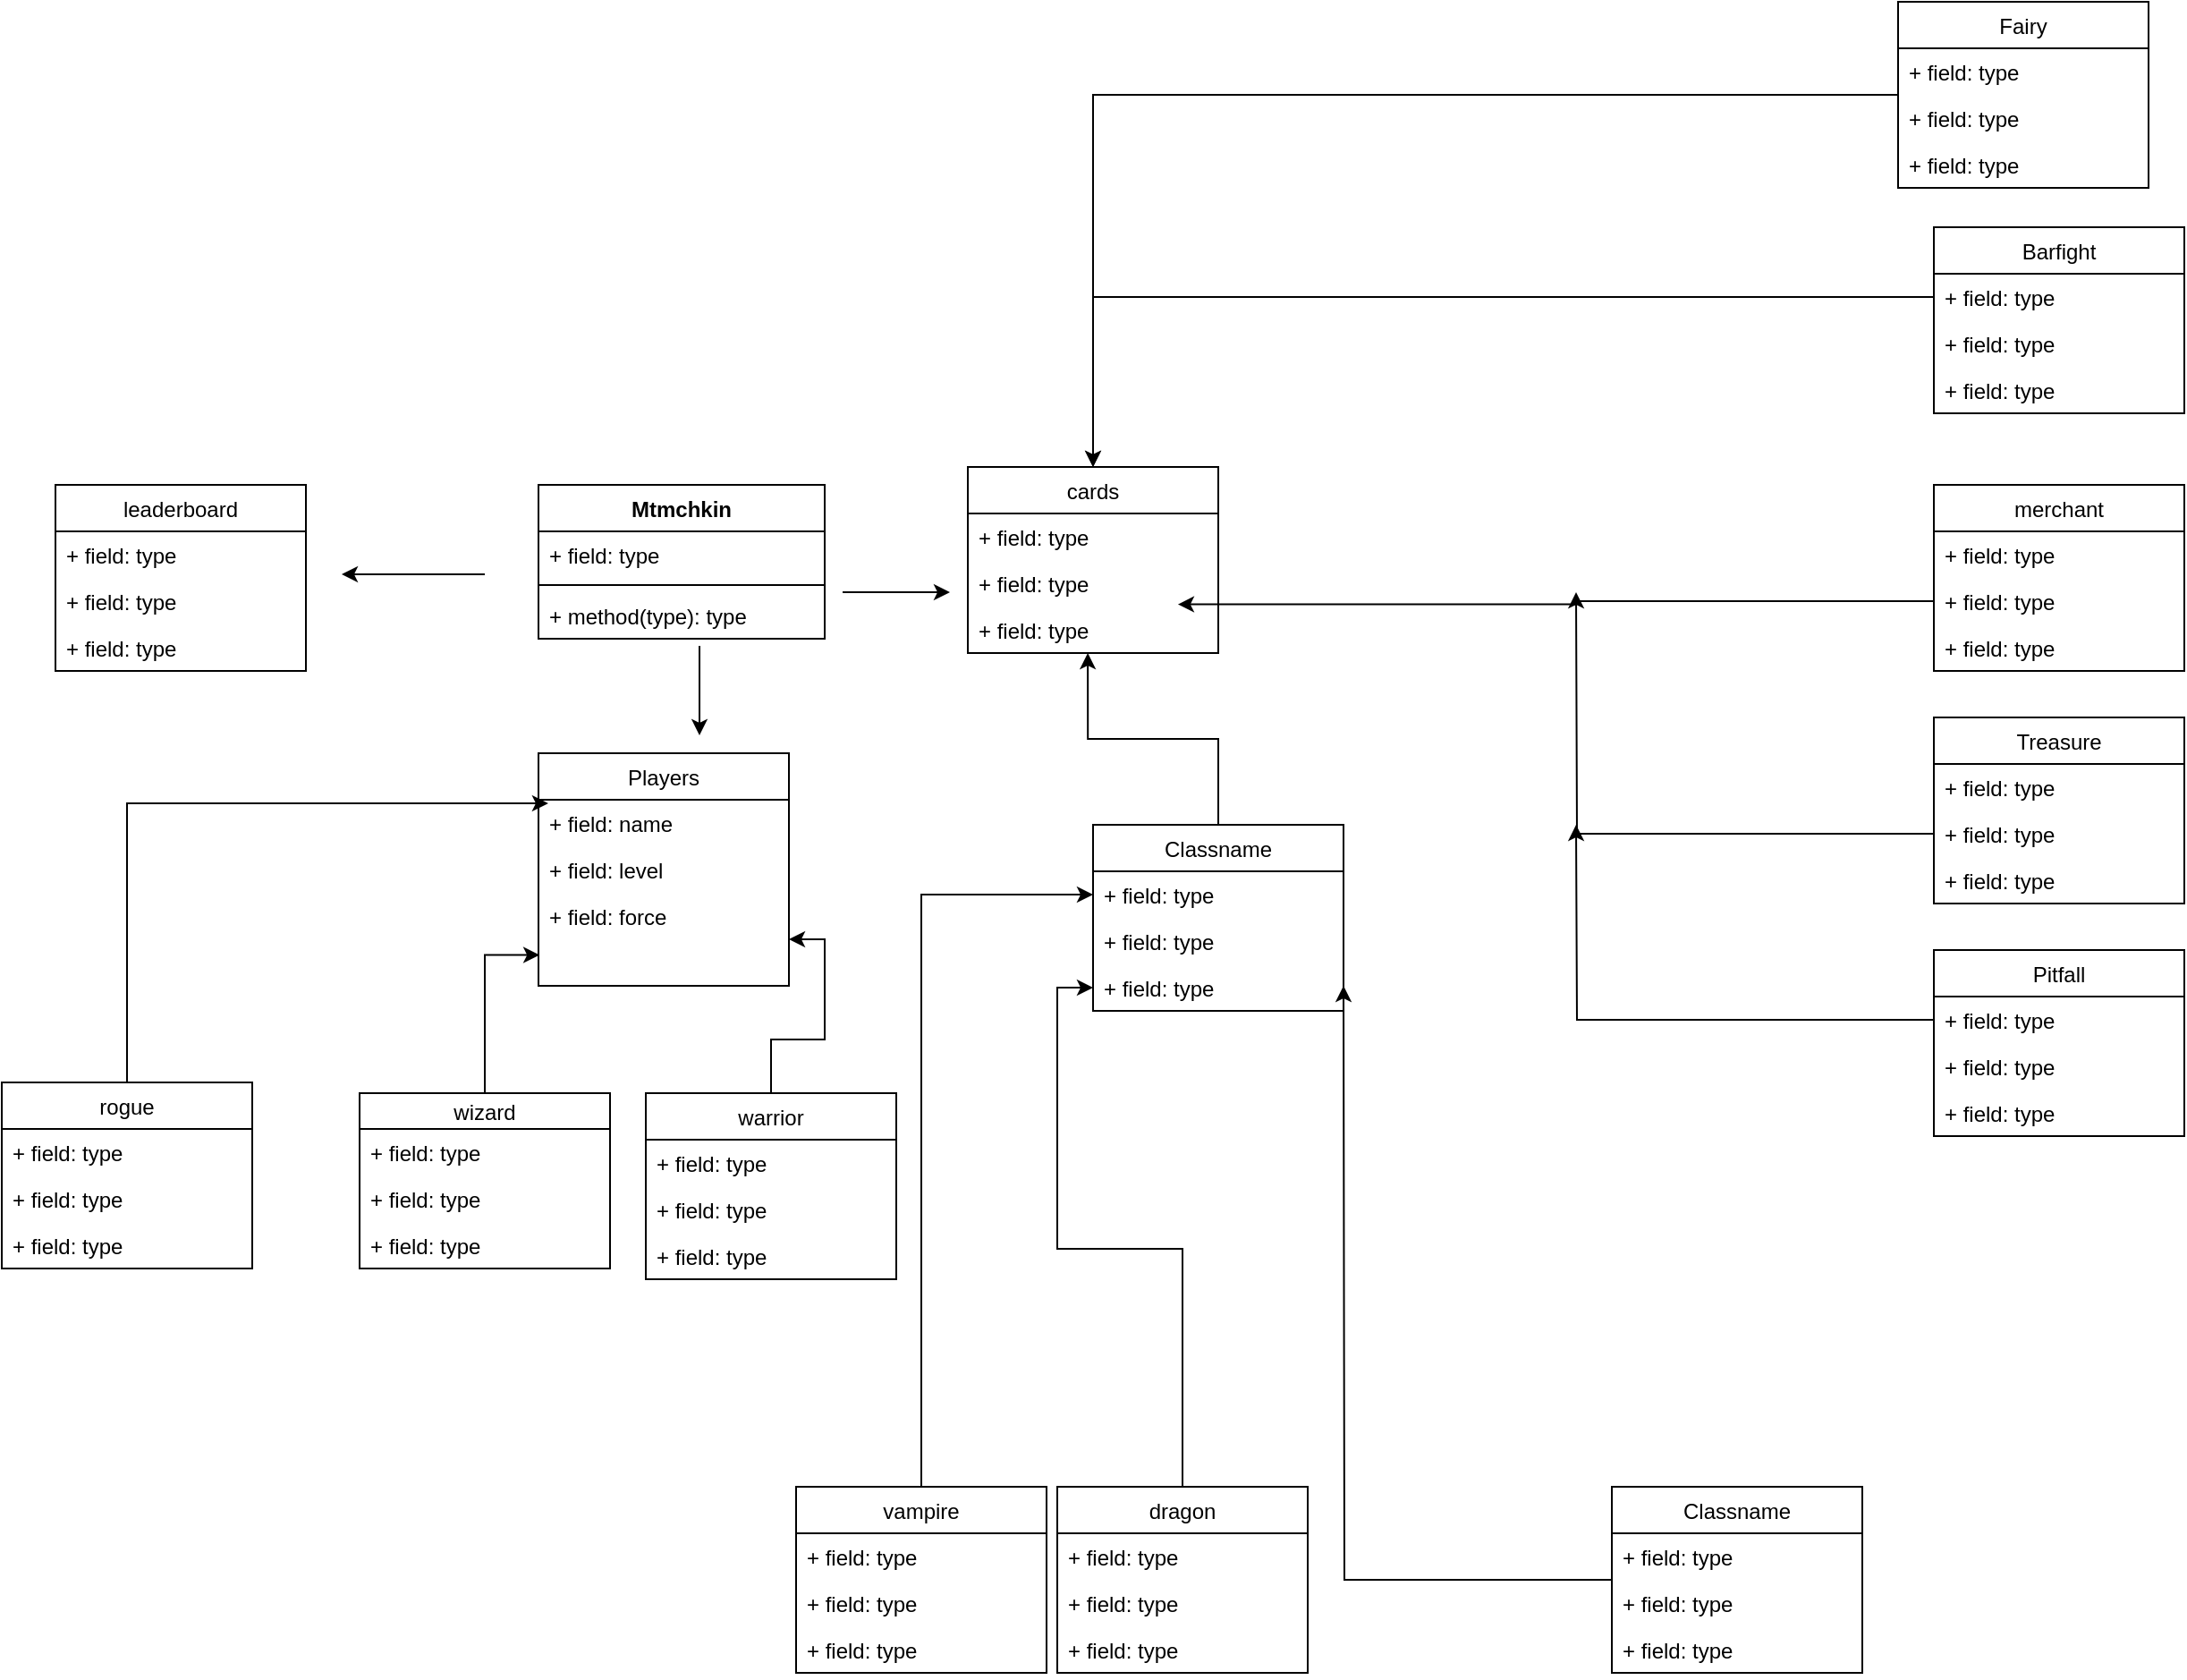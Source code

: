 <mxfile version="20.0.1" type="github">
  <diagram id="4wzTn6dpdVseDMfgccRy" name="Page-1">
    <mxGraphModel dx="1865" dy="1716" grid="1" gridSize="10" guides="1" tooltips="1" connect="1" arrows="1" fold="1" page="1" pageScale="1" pageWidth="827" pageHeight="1169" math="0" shadow="0">
      <root>
        <mxCell id="0" />
        <mxCell id="1" parent="0" />
        <mxCell id="81CmifObGXIKuu-rGYJU-3" value="Mtmchkin" style="swimlane;fontStyle=1;align=center;verticalAlign=top;childLayout=stackLayout;horizontal=1;startSize=26;horizontalStack=0;resizeParent=1;resizeParentMax=0;resizeLast=0;collapsible=1;marginBottom=0;" vertex="1" parent="1">
          <mxGeometry x="200" y="40" width="160" height="86" as="geometry" />
        </mxCell>
        <mxCell id="81CmifObGXIKuu-rGYJU-4" value="+ field: type" style="text;strokeColor=none;fillColor=none;align=left;verticalAlign=top;spacingLeft=4;spacingRight=4;overflow=hidden;rotatable=0;points=[[0,0.5],[1,0.5]];portConstraint=eastwest;" vertex="1" parent="81CmifObGXIKuu-rGYJU-3">
          <mxGeometry y="26" width="160" height="26" as="geometry" />
        </mxCell>
        <mxCell id="81CmifObGXIKuu-rGYJU-5" value="" style="line;strokeWidth=1;fillColor=none;align=left;verticalAlign=middle;spacingTop=-1;spacingLeft=3;spacingRight=3;rotatable=0;labelPosition=right;points=[];portConstraint=eastwest;" vertex="1" parent="81CmifObGXIKuu-rGYJU-3">
          <mxGeometry y="52" width="160" height="8" as="geometry" />
        </mxCell>
        <mxCell id="81CmifObGXIKuu-rGYJU-6" value="+ method(type): type" style="text;strokeColor=none;fillColor=none;align=left;verticalAlign=top;spacingLeft=4;spacingRight=4;overflow=hidden;rotatable=0;points=[[0,0.5],[1,0.5]];portConstraint=eastwest;" vertex="1" parent="81CmifObGXIKuu-rGYJU-3">
          <mxGeometry y="60" width="160" height="26" as="geometry" />
        </mxCell>
        <mxCell id="81CmifObGXIKuu-rGYJU-7" value="Players" style="swimlane;fontStyle=0;childLayout=stackLayout;horizontal=1;startSize=26;fillColor=none;horizontalStack=0;resizeParent=1;resizeParentMax=0;resizeLast=0;collapsible=1;marginBottom=0;" vertex="1" parent="1">
          <mxGeometry x="200" y="190" width="140" height="130" as="geometry" />
        </mxCell>
        <mxCell id="81CmifObGXIKuu-rGYJU-8" value="+ field: name" style="text;strokeColor=none;fillColor=none;align=left;verticalAlign=top;spacingLeft=4;spacingRight=4;overflow=hidden;rotatable=0;points=[[0,0.5],[1,0.5]];portConstraint=eastwest;" vertex="1" parent="81CmifObGXIKuu-rGYJU-7">
          <mxGeometry y="26" width="140" height="26" as="geometry" />
        </mxCell>
        <mxCell id="81CmifObGXIKuu-rGYJU-9" value="+ field: level" style="text;strokeColor=none;fillColor=none;align=left;verticalAlign=top;spacingLeft=4;spacingRight=4;overflow=hidden;rotatable=0;points=[[0,0.5],[1,0.5]];portConstraint=eastwest;" vertex="1" parent="81CmifObGXIKuu-rGYJU-7">
          <mxGeometry y="52" width="140" height="26" as="geometry" />
        </mxCell>
        <mxCell id="81CmifObGXIKuu-rGYJU-10" value="+ field: force" style="text;strokeColor=none;fillColor=none;align=left;verticalAlign=top;spacingLeft=4;spacingRight=4;overflow=hidden;rotatable=0;points=[[0,0.5],[1,0.5]];portConstraint=eastwest;" vertex="1" parent="81CmifObGXIKuu-rGYJU-7">
          <mxGeometry y="78" width="140" height="52" as="geometry" />
        </mxCell>
        <mxCell id="81CmifObGXIKuu-rGYJU-12" value="cards" style="swimlane;fontStyle=0;childLayout=stackLayout;horizontal=1;startSize=26;fillColor=none;horizontalStack=0;resizeParent=1;resizeParentMax=0;resizeLast=0;collapsible=1;marginBottom=0;" vertex="1" parent="1">
          <mxGeometry x="440" y="30" width="140" height="104" as="geometry" />
        </mxCell>
        <mxCell id="81CmifObGXIKuu-rGYJU-13" value="+ field: type" style="text;strokeColor=none;fillColor=none;align=left;verticalAlign=top;spacingLeft=4;spacingRight=4;overflow=hidden;rotatable=0;points=[[0,0.5],[1,0.5]];portConstraint=eastwest;" vertex="1" parent="81CmifObGXIKuu-rGYJU-12">
          <mxGeometry y="26" width="140" height="26" as="geometry" />
        </mxCell>
        <mxCell id="81CmifObGXIKuu-rGYJU-14" value="+ field: type" style="text;strokeColor=none;fillColor=none;align=left;verticalAlign=top;spacingLeft=4;spacingRight=4;overflow=hidden;rotatable=0;points=[[0,0.5],[1,0.5]];portConstraint=eastwest;" vertex="1" parent="81CmifObGXIKuu-rGYJU-12">
          <mxGeometry y="52" width="140" height="26" as="geometry" />
        </mxCell>
        <mxCell id="81CmifObGXIKuu-rGYJU-15" value="+ field: type" style="text;strokeColor=none;fillColor=none;align=left;verticalAlign=top;spacingLeft=4;spacingRight=4;overflow=hidden;rotatable=0;points=[[0,0.5],[1,0.5]];portConstraint=eastwest;" vertex="1" parent="81CmifObGXIKuu-rGYJU-12">
          <mxGeometry y="78" width="140" height="26" as="geometry" />
        </mxCell>
        <mxCell id="81CmifObGXIKuu-rGYJU-16" value="merchant" style="swimlane;fontStyle=0;childLayout=stackLayout;horizontal=1;startSize=26;fillColor=none;horizontalStack=0;resizeParent=1;resizeParentMax=0;resizeLast=0;collapsible=1;marginBottom=0;" vertex="1" parent="1">
          <mxGeometry x="980" y="40" width="140" height="104" as="geometry" />
        </mxCell>
        <mxCell id="81CmifObGXIKuu-rGYJU-17" value="+ field: type" style="text;strokeColor=none;fillColor=none;align=left;verticalAlign=top;spacingLeft=4;spacingRight=4;overflow=hidden;rotatable=0;points=[[0,0.5],[1,0.5]];portConstraint=eastwest;" vertex="1" parent="81CmifObGXIKuu-rGYJU-16">
          <mxGeometry y="26" width="140" height="26" as="geometry" />
        </mxCell>
        <mxCell id="81CmifObGXIKuu-rGYJU-18" value="+ field: type" style="text;strokeColor=none;fillColor=none;align=left;verticalAlign=top;spacingLeft=4;spacingRight=4;overflow=hidden;rotatable=0;points=[[0,0.5],[1,0.5]];portConstraint=eastwest;" vertex="1" parent="81CmifObGXIKuu-rGYJU-16">
          <mxGeometry y="52" width="140" height="26" as="geometry" />
        </mxCell>
        <mxCell id="81CmifObGXIKuu-rGYJU-19" value="+ field: type" style="text;strokeColor=none;fillColor=none;align=left;verticalAlign=top;spacingLeft=4;spacingRight=4;overflow=hidden;rotatable=0;points=[[0,0.5],[1,0.5]];portConstraint=eastwest;" vertex="1" parent="81CmifObGXIKuu-rGYJU-16">
          <mxGeometry y="78" width="140" height="26" as="geometry" />
        </mxCell>
        <mxCell id="81CmifObGXIKuu-rGYJU-20" value="Treasure" style="swimlane;fontStyle=0;childLayout=stackLayout;horizontal=1;startSize=26;fillColor=none;horizontalStack=0;resizeParent=1;resizeParentMax=0;resizeLast=0;collapsible=1;marginBottom=0;" vertex="1" parent="1">
          <mxGeometry x="980" y="170" width="140" height="104" as="geometry" />
        </mxCell>
        <mxCell id="81CmifObGXIKuu-rGYJU-21" value="+ field: type" style="text;strokeColor=none;fillColor=none;align=left;verticalAlign=top;spacingLeft=4;spacingRight=4;overflow=hidden;rotatable=0;points=[[0,0.5],[1,0.5]];portConstraint=eastwest;" vertex="1" parent="81CmifObGXIKuu-rGYJU-20">
          <mxGeometry y="26" width="140" height="26" as="geometry" />
        </mxCell>
        <mxCell id="81CmifObGXIKuu-rGYJU-22" value="+ field: type" style="text;strokeColor=none;fillColor=none;align=left;verticalAlign=top;spacingLeft=4;spacingRight=4;overflow=hidden;rotatable=0;points=[[0,0.5],[1,0.5]];portConstraint=eastwest;" vertex="1" parent="81CmifObGXIKuu-rGYJU-20">
          <mxGeometry y="52" width="140" height="26" as="geometry" />
        </mxCell>
        <mxCell id="81CmifObGXIKuu-rGYJU-23" value="+ field: type" style="text;strokeColor=none;fillColor=none;align=left;verticalAlign=top;spacingLeft=4;spacingRight=4;overflow=hidden;rotatable=0;points=[[0,0.5],[1,0.5]];portConstraint=eastwest;" vertex="1" parent="81CmifObGXIKuu-rGYJU-20">
          <mxGeometry y="78" width="140" height="26" as="geometry" />
        </mxCell>
        <mxCell id="81CmifObGXIKuu-rGYJU-24" value="leaderboard" style="swimlane;fontStyle=0;childLayout=stackLayout;horizontal=1;startSize=26;fillColor=none;horizontalStack=0;resizeParent=1;resizeParentMax=0;resizeLast=0;collapsible=1;marginBottom=0;" vertex="1" parent="1">
          <mxGeometry x="-70" y="40" width="140" height="104" as="geometry" />
        </mxCell>
        <mxCell id="81CmifObGXIKuu-rGYJU-25" value="+ field: type" style="text;strokeColor=none;fillColor=none;align=left;verticalAlign=top;spacingLeft=4;spacingRight=4;overflow=hidden;rotatable=0;points=[[0,0.5],[1,0.5]];portConstraint=eastwest;" vertex="1" parent="81CmifObGXIKuu-rGYJU-24">
          <mxGeometry y="26" width="140" height="26" as="geometry" />
        </mxCell>
        <mxCell id="81CmifObGXIKuu-rGYJU-26" value="+ field: type" style="text;strokeColor=none;fillColor=none;align=left;verticalAlign=top;spacingLeft=4;spacingRight=4;overflow=hidden;rotatable=0;points=[[0,0.5],[1,0.5]];portConstraint=eastwest;" vertex="1" parent="81CmifObGXIKuu-rGYJU-24">
          <mxGeometry y="52" width="140" height="26" as="geometry" />
        </mxCell>
        <mxCell id="81CmifObGXIKuu-rGYJU-27" value="+ field: type" style="text;strokeColor=none;fillColor=none;align=left;verticalAlign=top;spacingLeft=4;spacingRight=4;overflow=hidden;rotatable=0;points=[[0,0.5],[1,0.5]];portConstraint=eastwest;" vertex="1" parent="81CmifObGXIKuu-rGYJU-24">
          <mxGeometry y="78" width="140" height="26" as="geometry" />
        </mxCell>
        <mxCell id="81CmifObGXIKuu-rGYJU-98" style="edgeStyle=orthogonalEdgeStyle;rounded=0;orthogonalLoop=1;jettySize=auto;html=1;entryX=0.039;entryY=0.077;entryDx=0;entryDy=0;entryPerimeter=0;" edge="1" parent="1" source="81CmifObGXIKuu-rGYJU-28" target="81CmifObGXIKuu-rGYJU-8">
          <mxGeometry relative="1" as="geometry" />
        </mxCell>
        <mxCell id="81CmifObGXIKuu-rGYJU-28" value="rogue" style="swimlane;fontStyle=0;childLayout=stackLayout;horizontal=1;startSize=26;fillColor=none;horizontalStack=0;resizeParent=1;resizeParentMax=0;resizeLast=0;collapsible=1;marginBottom=0;" vertex="1" parent="1">
          <mxGeometry x="-100" y="374" width="140" height="104" as="geometry" />
        </mxCell>
        <mxCell id="81CmifObGXIKuu-rGYJU-29" value="+ field: type" style="text;strokeColor=none;fillColor=none;align=left;verticalAlign=top;spacingLeft=4;spacingRight=4;overflow=hidden;rotatable=0;points=[[0,0.5],[1,0.5]];portConstraint=eastwest;" vertex="1" parent="81CmifObGXIKuu-rGYJU-28">
          <mxGeometry y="26" width="140" height="26" as="geometry" />
        </mxCell>
        <mxCell id="81CmifObGXIKuu-rGYJU-30" value="+ field: type" style="text;strokeColor=none;fillColor=none;align=left;verticalAlign=top;spacingLeft=4;spacingRight=4;overflow=hidden;rotatable=0;points=[[0,0.5],[1,0.5]];portConstraint=eastwest;" vertex="1" parent="81CmifObGXIKuu-rGYJU-28">
          <mxGeometry y="52" width="140" height="26" as="geometry" />
        </mxCell>
        <mxCell id="81CmifObGXIKuu-rGYJU-31" value="+ field: type" style="text;strokeColor=none;fillColor=none;align=left;verticalAlign=top;spacingLeft=4;spacingRight=4;overflow=hidden;rotatable=0;points=[[0,0.5],[1,0.5]];portConstraint=eastwest;" vertex="1" parent="81CmifObGXIKuu-rGYJU-28">
          <mxGeometry y="78" width="140" height="26" as="geometry" />
        </mxCell>
        <mxCell id="81CmifObGXIKuu-rGYJU-97" style="edgeStyle=orthogonalEdgeStyle;rounded=0;orthogonalLoop=1;jettySize=auto;html=1;entryX=0.004;entryY=0.669;entryDx=0;entryDy=0;entryPerimeter=0;" edge="1" parent="1" source="81CmifObGXIKuu-rGYJU-32" target="81CmifObGXIKuu-rGYJU-10">
          <mxGeometry relative="1" as="geometry" />
        </mxCell>
        <mxCell id="81CmifObGXIKuu-rGYJU-32" value="wizard" style="swimlane;fontStyle=0;childLayout=stackLayout;horizontal=1;startSize=20;fillColor=none;horizontalStack=0;resizeParent=1;resizeParentMax=0;resizeLast=0;collapsible=1;marginBottom=0;" vertex="1" parent="1">
          <mxGeometry x="100" y="380" width="140" height="98" as="geometry" />
        </mxCell>
        <mxCell id="81CmifObGXIKuu-rGYJU-33" value="+ field: type" style="text;strokeColor=none;fillColor=none;align=left;verticalAlign=top;spacingLeft=4;spacingRight=4;overflow=hidden;rotatable=0;points=[[0,0.5],[1,0.5]];portConstraint=eastwest;" vertex="1" parent="81CmifObGXIKuu-rGYJU-32">
          <mxGeometry y="20" width="140" height="26" as="geometry" />
        </mxCell>
        <mxCell id="81CmifObGXIKuu-rGYJU-34" value="+ field: type" style="text;strokeColor=none;fillColor=none;align=left;verticalAlign=top;spacingLeft=4;spacingRight=4;overflow=hidden;rotatable=0;points=[[0,0.5],[1,0.5]];portConstraint=eastwest;" vertex="1" parent="81CmifObGXIKuu-rGYJU-32">
          <mxGeometry y="46" width="140" height="26" as="geometry" />
        </mxCell>
        <mxCell id="81CmifObGXIKuu-rGYJU-35" value="+ field: type" style="text;strokeColor=none;fillColor=none;align=left;verticalAlign=top;spacingLeft=4;spacingRight=4;overflow=hidden;rotatable=0;points=[[0,0.5],[1,0.5]];portConstraint=eastwest;" vertex="1" parent="81CmifObGXIKuu-rGYJU-32">
          <mxGeometry y="72" width="140" height="26" as="geometry" />
        </mxCell>
        <mxCell id="81CmifObGXIKuu-rGYJU-96" style="edgeStyle=orthogonalEdgeStyle;rounded=0;orthogonalLoop=1;jettySize=auto;html=1;entryX=1;entryY=0.5;entryDx=0;entryDy=0;" edge="1" parent="1" source="81CmifObGXIKuu-rGYJU-36" target="81CmifObGXIKuu-rGYJU-10">
          <mxGeometry relative="1" as="geometry" />
        </mxCell>
        <mxCell id="81CmifObGXIKuu-rGYJU-36" value="warrior" style="swimlane;fontStyle=0;childLayout=stackLayout;horizontal=1;startSize=26;fillColor=none;horizontalStack=0;resizeParent=1;resizeParentMax=0;resizeLast=0;collapsible=1;marginBottom=0;" vertex="1" parent="1">
          <mxGeometry x="260" y="380" width="140" height="104" as="geometry" />
        </mxCell>
        <mxCell id="81CmifObGXIKuu-rGYJU-37" value="+ field: type" style="text;strokeColor=none;fillColor=none;align=left;verticalAlign=top;spacingLeft=4;spacingRight=4;overflow=hidden;rotatable=0;points=[[0,0.5],[1,0.5]];portConstraint=eastwest;" vertex="1" parent="81CmifObGXIKuu-rGYJU-36">
          <mxGeometry y="26" width="140" height="26" as="geometry" />
        </mxCell>
        <mxCell id="81CmifObGXIKuu-rGYJU-38" value="+ field: type" style="text;strokeColor=none;fillColor=none;align=left;verticalAlign=top;spacingLeft=4;spacingRight=4;overflow=hidden;rotatable=0;points=[[0,0.5],[1,0.5]];portConstraint=eastwest;" vertex="1" parent="81CmifObGXIKuu-rGYJU-36">
          <mxGeometry y="52" width="140" height="26" as="geometry" />
        </mxCell>
        <mxCell id="81CmifObGXIKuu-rGYJU-39" value="+ field: type" style="text;strokeColor=none;fillColor=none;align=left;verticalAlign=top;spacingLeft=4;spacingRight=4;overflow=hidden;rotatable=0;points=[[0,0.5],[1,0.5]];portConstraint=eastwest;" vertex="1" parent="81CmifObGXIKuu-rGYJU-36">
          <mxGeometry y="78" width="140" height="26" as="geometry" />
        </mxCell>
        <mxCell id="81CmifObGXIKuu-rGYJU-42" value="" style="endArrow=classic;html=1;rounded=0;" edge="1" parent="1">
          <mxGeometry width="50" height="50" relative="1" as="geometry">
            <mxPoint x="290" y="130" as="sourcePoint" />
            <mxPoint x="290" y="180" as="targetPoint" />
            <Array as="points" />
          </mxGeometry>
        </mxCell>
        <mxCell id="81CmifObGXIKuu-rGYJU-43" value="" style="endArrow=classic;html=1;rounded=0;" edge="1" parent="1">
          <mxGeometry width="50" height="50" relative="1" as="geometry">
            <mxPoint x="370" y="100" as="sourcePoint" />
            <mxPoint x="430" y="100" as="targetPoint" />
            <Array as="points">
              <mxPoint x="400" y="100" />
            </Array>
          </mxGeometry>
        </mxCell>
        <mxCell id="81CmifObGXIKuu-rGYJU-44" value="" style="endArrow=classic;html=1;rounded=0;" edge="1" parent="1">
          <mxGeometry width="50" height="50" relative="1" as="geometry">
            <mxPoint x="170" y="90" as="sourcePoint" />
            <mxPoint x="90" y="90" as="targetPoint" />
          </mxGeometry>
        </mxCell>
        <mxCell id="81CmifObGXIKuu-rGYJU-57" value="Pitfall" style="swimlane;fontStyle=0;childLayout=stackLayout;horizontal=1;startSize=26;fillColor=none;horizontalStack=0;resizeParent=1;resizeParentMax=0;resizeLast=0;collapsible=1;marginBottom=0;" vertex="1" parent="1">
          <mxGeometry x="980" y="300" width="140" height="104" as="geometry" />
        </mxCell>
        <mxCell id="81CmifObGXIKuu-rGYJU-58" value="+ field: type" style="text;strokeColor=none;fillColor=none;align=left;verticalAlign=top;spacingLeft=4;spacingRight=4;overflow=hidden;rotatable=0;points=[[0,0.5],[1,0.5]];portConstraint=eastwest;" vertex="1" parent="81CmifObGXIKuu-rGYJU-57">
          <mxGeometry y="26" width="140" height="26" as="geometry" />
        </mxCell>
        <mxCell id="81CmifObGXIKuu-rGYJU-59" value="+ field: type" style="text;strokeColor=none;fillColor=none;align=left;verticalAlign=top;spacingLeft=4;spacingRight=4;overflow=hidden;rotatable=0;points=[[0,0.5],[1,0.5]];portConstraint=eastwest;" vertex="1" parent="81CmifObGXIKuu-rGYJU-57">
          <mxGeometry y="52" width="140" height="26" as="geometry" />
        </mxCell>
        <mxCell id="81CmifObGXIKuu-rGYJU-60" value="+ field: type" style="text;strokeColor=none;fillColor=none;align=left;verticalAlign=top;spacingLeft=4;spacingRight=4;overflow=hidden;rotatable=0;points=[[0,0.5],[1,0.5]];portConstraint=eastwest;" vertex="1" parent="81CmifObGXIKuu-rGYJU-57">
          <mxGeometry y="78" width="140" height="26" as="geometry" />
        </mxCell>
        <mxCell id="81CmifObGXIKuu-rGYJU-61" value="Barfight" style="swimlane;fontStyle=0;childLayout=stackLayout;horizontal=1;startSize=26;fillColor=none;horizontalStack=0;resizeParent=1;resizeParentMax=0;resizeLast=0;collapsible=1;marginBottom=0;" vertex="1" parent="1">
          <mxGeometry x="980" y="-104" width="140" height="104" as="geometry" />
        </mxCell>
        <mxCell id="81CmifObGXIKuu-rGYJU-62" value="+ field: type" style="text;strokeColor=none;fillColor=none;align=left;verticalAlign=top;spacingLeft=4;spacingRight=4;overflow=hidden;rotatable=0;points=[[0,0.5],[1,0.5]];portConstraint=eastwest;" vertex="1" parent="81CmifObGXIKuu-rGYJU-61">
          <mxGeometry y="26" width="140" height="26" as="geometry" />
        </mxCell>
        <mxCell id="81CmifObGXIKuu-rGYJU-63" value="+ field: type" style="text;strokeColor=none;fillColor=none;align=left;verticalAlign=top;spacingLeft=4;spacingRight=4;overflow=hidden;rotatable=0;points=[[0,0.5],[1,0.5]];portConstraint=eastwest;" vertex="1" parent="81CmifObGXIKuu-rGYJU-61">
          <mxGeometry y="52" width="140" height="26" as="geometry" />
        </mxCell>
        <mxCell id="81CmifObGXIKuu-rGYJU-64" value="+ field: type" style="text;strokeColor=none;fillColor=none;align=left;verticalAlign=top;spacingLeft=4;spacingRight=4;overflow=hidden;rotatable=0;points=[[0,0.5],[1,0.5]];portConstraint=eastwest;" vertex="1" parent="81CmifObGXIKuu-rGYJU-61">
          <mxGeometry y="78" width="140" height="26" as="geometry" />
        </mxCell>
        <mxCell id="81CmifObGXIKuu-rGYJU-69" style="edgeStyle=orthogonalEdgeStyle;rounded=0;orthogonalLoop=1;jettySize=auto;html=1;" edge="1" parent="1" source="81CmifObGXIKuu-rGYJU-65" target="81CmifObGXIKuu-rGYJU-12">
          <mxGeometry relative="1" as="geometry" />
        </mxCell>
        <mxCell id="81CmifObGXIKuu-rGYJU-65" value="Fairy" style="swimlane;fontStyle=0;childLayout=stackLayout;horizontal=1;startSize=26;fillColor=none;horizontalStack=0;resizeParent=1;resizeParentMax=0;resizeLast=0;collapsible=1;marginBottom=0;" vertex="1" parent="1">
          <mxGeometry x="960" y="-230" width="140" height="104" as="geometry" />
        </mxCell>
        <mxCell id="81CmifObGXIKuu-rGYJU-66" value="+ field: type" style="text;strokeColor=none;fillColor=none;align=left;verticalAlign=top;spacingLeft=4;spacingRight=4;overflow=hidden;rotatable=0;points=[[0,0.5],[1,0.5]];portConstraint=eastwest;" vertex="1" parent="81CmifObGXIKuu-rGYJU-65">
          <mxGeometry y="26" width="140" height="26" as="geometry" />
        </mxCell>
        <mxCell id="81CmifObGXIKuu-rGYJU-67" value="+ field: type" style="text;strokeColor=none;fillColor=none;align=left;verticalAlign=top;spacingLeft=4;spacingRight=4;overflow=hidden;rotatable=0;points=[[0,0.5],[1,0.5]];portConstraint=eastwest;" vertex="1" parent="81CmifObGXIKuu-rGYJU-65">
          <mxGeometry y="52" width="140" height="26" as="geometry" />
        </mxCell>
        <mxCell id="81CmifObGXIKuu-rGYJU-68" value="+ field: type" style="text;strokeColor=none;fillColor=none;align=left;verticalAlign=top;spacingLeft=4;spacingRight=4;overflow=hidden;rotatable=0;points=[[0,0.5],[1,0.5]];portConstraint=eastwest;" vertex="1" parent="81CmifObGXIKuu-rGYJU-65">
          <mxGeometry y="78" width="140" height="26" as="geometry" />
        </mxCell>
        <mxCell id="81CmifObGXIKuu-rGYJU-70" style="edgeStyle=orthogonalEdgeStyle;rounded=0;orthogonalLoop=1;jettySize=auto;html=1;" edge="1" parent="1" source="81CmifObGXIKuu-rGYJU-62" target="81CmifObGXIKuu-rGYJU-12">
          <mxGeometry relative="1" as="geometry" />
        </mxCell>
        <mxCell id="81CmifObGXIKuu-rGYJU-71" style="edgeStyle=orthogonalEdgeStyle;rounded=0;orthogonalLoop=1;jettySize=auto;html=1;exitX=0;exitY=0.5;exitDx=0;exitDy=0;entryX=0.839;entryY=-0.046;entryDx=0;entryDy=0;entryPerimeter=0;" edge="1" parent="1" source="81CmifObGXIKuu-rGYJU-18" target="81CmifObGXIKuu-rGYJU-15">
          <mxGeometry relative="1" as="geometry" />
        </mxCell>
        <mxCell id="81CmifObGXIKuu-rGYJU-72" style="edgeStyle=orthogonalEdgeStyle;rounded=0;orthogonalLoop=1;jettySize=auto;html=1;" edge="1" parent="1" source="81CmifObGXIKuu-rGYJU-22">
          <mxGeometry relative="1" as="geometry">
            <mxPoint x="780" y="100" as="targetPoint" />
          </mxGeometry>
        </mxCell>
        <mxCell id="81CmifObGXIKuu-rGYJU-81" style="edgeStyle=orthogonalEdgeStyle;rounded=0;orthogonalLoop=1;jettySize=auto;html=1;entryX=0.479;entryY=1;entryDx=0;entryDy=0;entryPerimeter=0;" edge="1" parent="1" source="81CmifObGXIKuu-rGYJU-74" target="81CmifObGXIKuu-rGYJU-15">
          <mxGeometry relative="1" as="geometry" />
        </mxCell>
        <mxCell id="81CmifObGXIKuu-rGYJU-74" value="Classname" style="swimlane;fontStyle=0;childLayout=stackLayout;horizontal=1;startSize=26;fillColor=none;horizontalStack=0;resizeParent=1;resizeParentMax=0;resizeLast=0;collapsible=1;marginBottom=0;" vertex="1" parent="1">
          <mxGeometry x="510" y="230" width="140" height="104" as="geometry" />
        </mxCell>
        <mxCell id="81CmifObGXIKuu-rGYJU-75" value="+ field: type" style="text;strokeColor=none;fillColor=none;align=left;verticalAlign=top;spacingLeft=4;spacingRight=4;overflow=hidden;rotatable=0;points=[[0,0.5],[1,0.5]];portConstraint=eastwest;" vertex="1" parent="81CmifObGXIKuu-rGYJU-74">
          <mxGeometry y="26" width="140" height="26" as="geometry" />
        </mxCell>
        <mxCell id="81CmifObGXIKuu-rGYJU-76" value="+ field: type" style="text;strokeColor=none;fillColor=none;align=left;verticalAlign=top;spacingLeft=4;spacingRight=4;overflow=hidden;rotatable=0;points=[[0,0.5],[1,0.5]];portConstraint=eastwest;" vertex="1" parent="81CmifObGXIKuu-rGYJU-74">
          <mxGeometry y="52" width="140" height="26" as="geometry" />
        </mxCell>
        <mxCell id="81CmifObGXIKuu-rGYJU-77" value="+ field: type" style="text;strokeColor=none;fillColor=none;align=left;verticalAlign=top;spacingLeft=4;spacingRight=4;overflow=hidden;rotatable=0;points=[[0,0.5],[1,0.5]];portConstraint=eastwest;" vertex="1" parent="81CmifObGXIKuu-rGYJU-74">
          <mxGeometry y="78" width="140" height="26" as="geometry" />
        </mxCell>
        <mxCell id="81CmifObGXIKuu-rGYJU-79" style="edgeStyle=orthogonalEdgeStyle;rounded=0;orthogonalLoop=1;jettySize=auto;html=1;" edge="1" parent="1" source="81CmifObGXIKuu-rGYJU-58">
          <mxGeometry relative="1" as="geometry">
            <mxPoint x="780" y="230" as="targetPoint" />
          </mxGeometry>
        </mxCell>
        <mxCell id="81CmifObGXIKuu-rGYJU-95" style="edgeStyle=orthogonalEdgeStyle;rounded=0;orthogonalLoop=1;jettySize=auto;html=1;" edge="1" parent="1" source="81CmifObGXIKuu-rGYJU-82" target="81CmifObGXIKuu-rGYJU-75">
          <mxGeometry relative="1" as="geometry" />
        </mxCell>
        <mxCell id="81CmifObGXIKuu-rGYJU-82" value="vampire" style="swimlane;fontStyle=0;childLayout=stackLayout;horizontal=1;startSize=26;fillColor=none;horizontalStack=0;resizeParent=1;resizeParentMax=0;resizeLast=0;collapsible=1;marginBottom=0;" vertex="1" parent="1">
          <mxGeometry x="344" y="600" width="140" height="104" as="geometry" />
        </mxCell>
        <mxCell id="81CmifObGXIKuu-rGYJU-83" value="+ field: type" style="text;strokeColor=none;fillColor=none;align=left;verticalAlign=top;spacingLeft=4;spacingRight=4;overflow=hidden;rotatable=0;points=[[0,0.5],[1,0.5]];portConstraint=eastwest;" vertex="1" parent="81CmifObGXIKuu-rGYJU-82">
          <mxGeometry y="26" width="140" height="26" as="geometry" />
        </mxCell>
        <mxCell id="81CmifObGXIKuu-rGYJU-84" value="+ field: type" style="text;strokeColor=none;fillColor=none;align=left;verticalAlign=top;spacingLeft=4;spacingRight=4;overflow=hidden;rotatable=0;points=[[0,0.5],[1,0.5]];portConstraint=eastwest;" vertex="1" parent="81CmifObGXIKuu-rGYJU-82">
          <mxGeometry y="52" width="140" height="26" as="geometry" />
        </mxCell>
        <mxCell id="81CmifObGXIKuu-rGYJU-85" value="+ field: type" style="text;strokeColor=none;fillColor=none;align=left;verticalAlign=top;spacingLeft=4;spacingRight=4;overflow=hidden;rotatable=0;points=[[0,0.5],[1,0.5]];portConstraint=eastwest;" vertex="1" parent="81CmifObGXIKuu-rGYJU-82">
          <mxGeometry y="78" width="140" height="26" as="geometry" />
        </mxCell>
        <mxCell id="81CmifObGXIKuu-rGYJU-99" style="edgeStyle=orthogonalEdgeStyle;rounded=0;orthogonalLoop=1;jettySize=auto;html=1;" edge="1" parent="1" source="81CmifObGXIKuu-rGYJU-86" target="81CmifObGXIKuu-rGYJU-77">
          <mxGeometry relative="1" as="geometry" />
        </mxCell>
        <mxCell id="81CmifObGXIKuu-rGYJU-86" value="dragon" style="swimlane;fontStyle=0;childLayout=stackLayout;horizontal=1;startSize=26;fillColor=none;horizontalStack=0;resizeParent=1;resizeParentMax=0;resizeLast=0;collapsible=1;marginBottom=0;" vertex="1" parent="1">
          <mxGeometry x="490" y="600" width="140" height="104" as="geometry" />
        </mxCell>
        <mxCell id="81CmifObGXIKuu-rGYJU-87" value="+ field: type" style="text;strokeColor=none;fillColor=none;align=left;verticalAlign=top;spacingLeft=4;spacingRight=4;overflow=hidden;rotatable=0;points=[[0,0.5],[1,0.5]];portConstraint=eastwest;" vertex="1" parent="81CmifObGXIKuu-rGYJU-86">
          <mxGeometry y="26" width="140" height="26" as="geometry" />
        </mxCell>
        <mxCell id="81CmifObGXIKuu-rGYJU-88" value="+ field: type" style="text;strokeColor=none;fillColor=none;align=left;verticalAlign=top;spacingLeft=4;spacingRight=4;overflow=hidden;rotatable=0;points=[[0,0.5],[1,0.5]];portConstraint=eastwest;" vertex="1" parent="81CmifObGXIKuu-rGYJU-86">
          <mxGeometry y="52" width="140" height="26" as="geometry" />
        </mxCell>
        <mxCell id="81CmifObGXIKuu-rGYJU-89" value="+ field: type" style="text;strokeColor=none;fillColor=none;align=left;verticalAlign=top;spacingLeft=4;spacingRight=4;overflow=hidden;rotatable=0;points=[[0,0.5],[1,0.5]];portConstraint=eastwest;" vertex="1" parent="81CmifObGXIKuu-rGYJU-86">
          <mxGeometry y="78" width="140" height="26" as="geometry" />
        </mxCell>
        <mxCell id="81CmifObGXIKuu-rGYJU-100" style="edgeStyle=orthogonalEdgeStyle;rounded=0;orthogonalLoop=1;jettySize=auto;html=1;" edge="1" parent="1" source="81CmifObGXIKuu-rGYJU-90">
          <mxGeometry relative="1" as="geometry">
            <mxPoint x="650" y="320" as="targetPoint" />
          </mxGeometry>
        </mxCell>
        <mxCell id="81CmifObGXIKuu-rGYJU-90" value="Classname" style="swimlane;fontStyle=0;childLayout=stackLayout;horizontal=1;startSize=26;fillColor=none;horizontalStack=0;resizeParent=1;resizeParentMax=0;resizeLast=0;collapsible=1;marginBottom=0;" vertex="1" parent="1">
          <mxGeometry x="800" y="600" width="140" height="104" as="geometry" />
        </mxCell>
        <mxCell id="81CmifObGXIKuu-rGYJU-91" value="+ field: type" style="text;strokeColor=none;fillColor=none;align=left;verticalAlign=top;spacingLeft=4;spacingRight=4;overflow=hidden;rotatable=0;points=[[0,0.5],[1,0.5]];portConstraint=eastwest;" vertex="1" parent="81CmifObGXIKuu-rGYJU-90">
          <mxGeometry y="26" width="140" height="26" as="geometry" />
        </mxCell>
        <mxCell id="81CmifObGXIKuu-rGYJU-92" value="+ field: type" style="text;strokeColor=none;fillColor=none;align=left;verticalAlign=top;spacingLeft=4;spacingRight=4;overflow=hidden;rotatable=0;points=[[0,0.5],[1,0.5]];portConstraint=eastwest;" vertex="1" parent="81CmifObGXIKuu-rGYJU-90">
          <mxGeometry y="52" width="140" height="26" as="geometry" />
        </mxCell>
        <mxCell id="81CmifObGXIKuu-rGYJU-93" value="+ field: type" style="text;strokeColor=none;fillColor=none;align=left;verticalAlign=top;spacingLeft=4;spacingRight=4;overflow=hidden;rotatable=0;points=[[0,0.5],[1,0.5]];portConstraint=eastwest;" vertex="1" parent="81CmifObGXIKuu-rGYJU-90">
          <mxGeometry y="78" width="140" height="26" as="geometry" />
        </mxCell>
      </root>
    </mxGraphModel>
  </diagram>
</mxfile>
